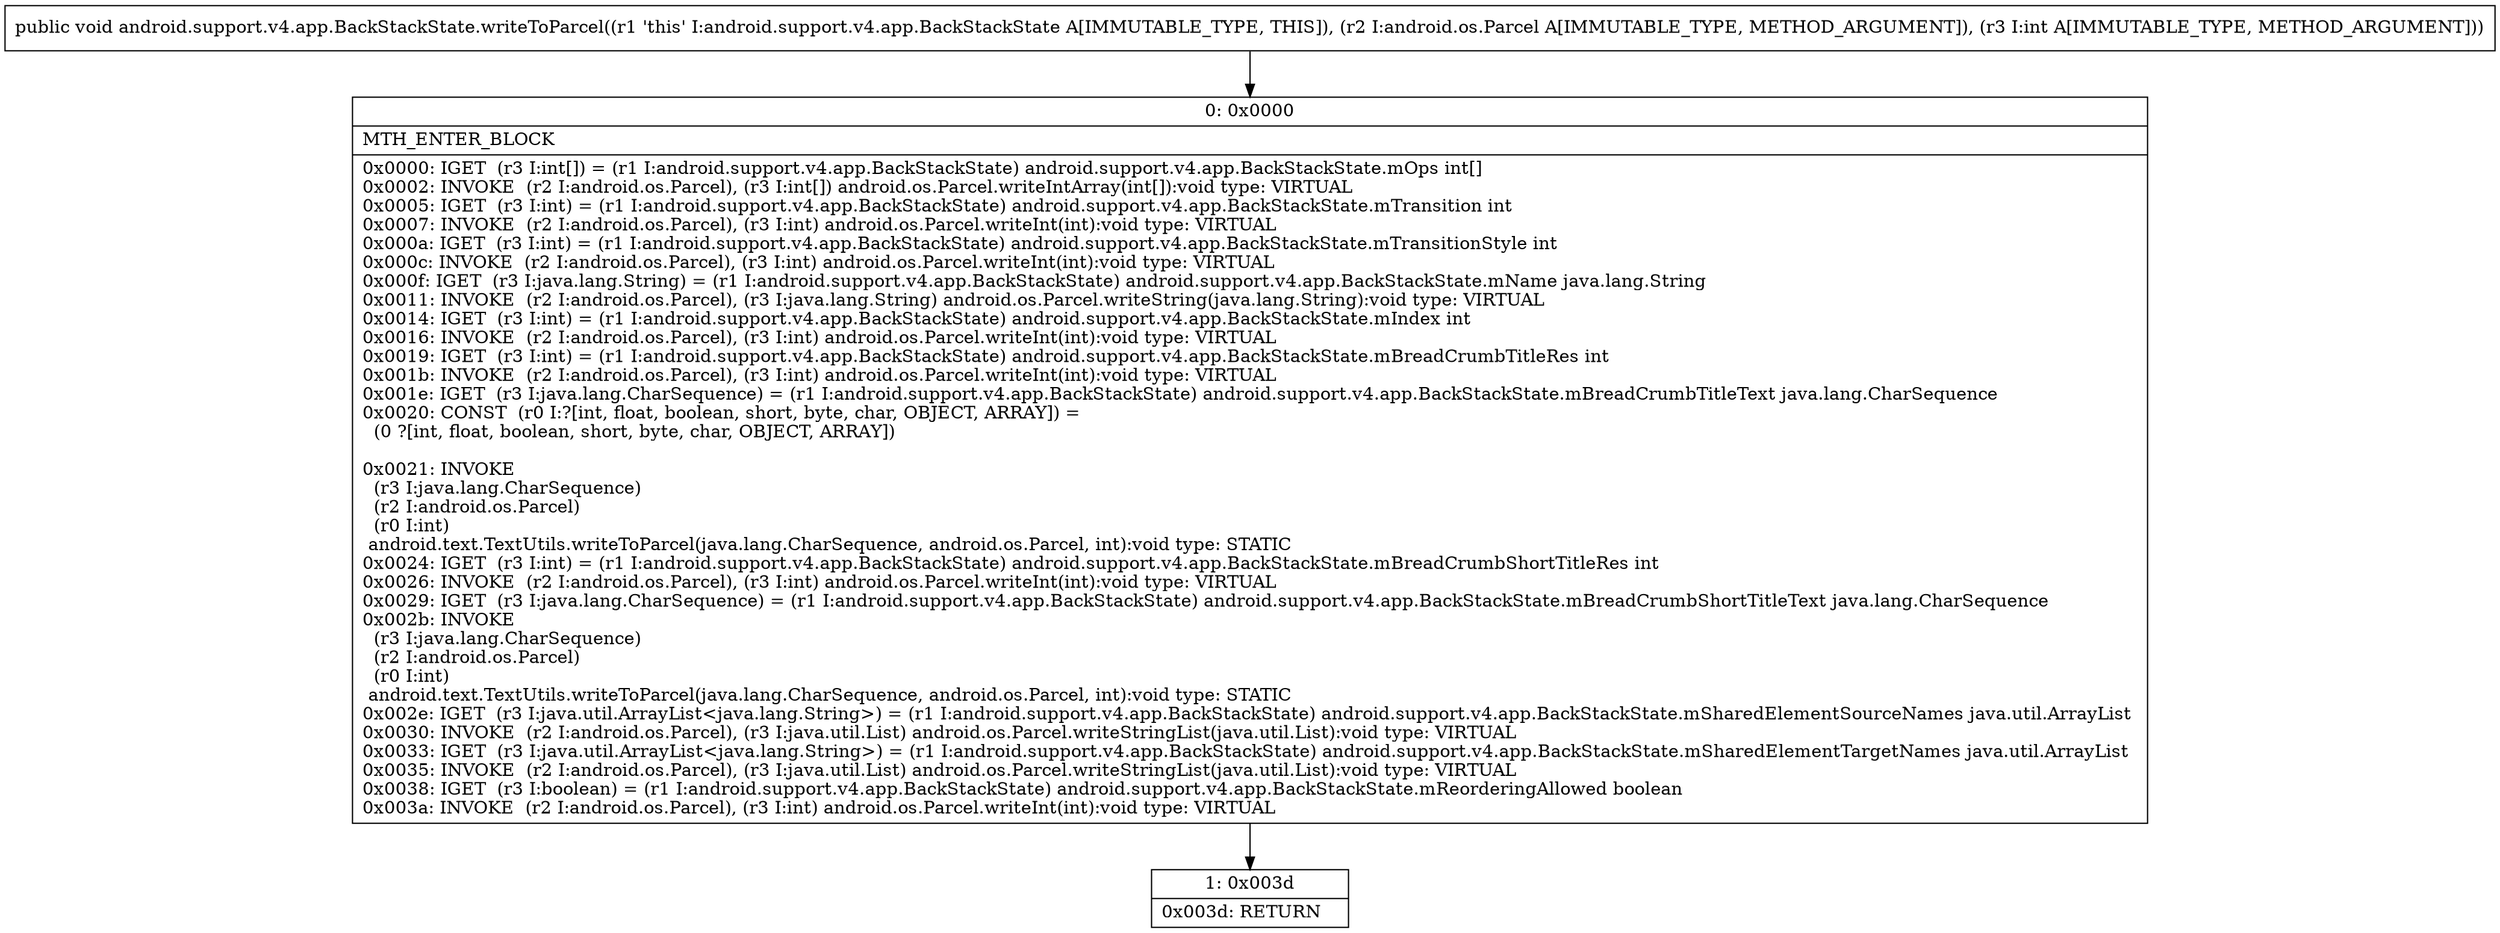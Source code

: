 digraph "CFG forandroid.support.v4.app.BackStackState.writeToParcel(Landroid\/os\/Parcel;I)V" {
Node_0 [shape=record,label="{0\:\ 0x0000|MTH_ENTER_BLOCK\l|0x0000: IGET  (r3 I:int[]) = (r1 I:android.support.v4.app.BackStackState) android.support.v4.app.BackStackState.mOps int[] \l0x0002: INVOKE  (r2 I:android.os.Parcel), (r3 I:int[]) android.os.Parcel.writeIntArray(int[]):void type: VIRTUAL \l0x0005: IGET  (r3 I:int) = (r1 I:android.support.v4.app.BackStackState) android.support.v4.app.BackStackState.mTransition int \l0x0007: INVOKE  (r2 I:android.os.Parcel), (r3 I:int) android.os.Parcel.writeInt(int):void type: VIRTUAL \l0x000a: IGET  (r3 I:int) = (r1 I:android.support.v4.app.BackStackState) android.support.v4.app.BackStackState.mTransitionStyle int \l0x000c: INVOKE  (r2 I:android.os.Parcel), (r3 I:int) android.os.Parcel.writeInt(int):void type: VIRTUAL \l0x000f: IGET  (r3 I:java.lang.String) = (r1 I:android.support.v4.app.BackStackState) android.support.v4.app.BackStackState.mName java.lang.String \l0x0011: INVOKE  (r2 I:android.os.Parcel), (r3 I:java.lang.String) android.os.Parcel.writeString(java.lang.String):void type: VIRTUAL \l0x0014: IGET  (r3 I:int) = (r1 I:android.support.v4.app.BackStackState) android.support.v4.app.BackStackState.mIndex int \l0x0016: INVOKE  (r2 I:android.os.Parcel), (r3 I:int) android.os.Parcel.writeInt(int):void type: VIRTUAL \l0x0019: IGET  (r3 I:int) = (r1 I:android.support.v4.app.BackStackState) android.support.v4.app.BackStackState.mBreadCrumbTitleRes int \l0x001b: INVOKE  (r2 I:android.os.Parcel), (r3 I:int) android.os.Parcel.writeInt(int):void type: VIRTUAL \l0x001e: IGET  (r3 I:java.lang.CharSequence) = (r1 I:android.support.v4.app.BackStackState) android.support.v4.app.BackStackState.mBreadCrumbTitleText java.lang.CharSequence \l0x0020: CONST  (r0 I:?[int, float, boolean, short, byte, char, OBJECT, ARRAY]) = \l  (0 ?[int, float, boolean, short, byte, char, OBJECT, ARRAY])\l \l0x0021: INVOKE  \l  (r3 I:java.lang.CharSequence)\l  (r2 I:android.os.Parcel)\l  (r0 I:int)\l android.text.TextUtils.writeToParcel(java.lang.CharSequence, android.os.Parcel, int):void type: STATIC \l0x0024: IGET  (r3 I:int) = (r1 I:android.support.v4.app.BackStackState) android.support.v4.app.BackStackState.mBreadCrumbShortTitleRes int \l0x0026: INVOKE  (r2 I:android.os.Parcel), (r3 I:int) android.os.Parcel.writeInt(int):void type: VIRTUAL \l0x0029: IGET  (r3 I:java.lang.CharSequence) = (r1 I:android.support.v4.app.BackStackState) android.support.v4.app.BackStackState.mBreadCrumbShortTitleText java.lang.CharSequence \l0x002b: INVOKE  \l  (r3 I:java.lang.CharSequence)\l  (r2 I:android.os.Parcel)\l  (r0 I:int)\l android.text.TextUtils.writeToParcel(java.lang.CharSequence, android.os.Parcel, int):void type: STATIC \l0x002e: IGET  (r3 I:java.util.ArrayList\<java.lang.String\>) = (r1 I:android.support.v4.app.BackStackState) android.support.v4.app.BackStackState.mSharedElementSourceNames java.util.ArrayList \l0x0030: INVOKE  (r2 I:android.os.Parcel), (r3 I:java.util.List) android.os.Parcel.writeStringList(java.util.List):void type: VIRTUAL \l0x0033: IGET  (r3 I:java.util.ArrayList\<java.lang.String\>) = (r1 I:android.support.v4.app.BackStackState) android.support.v4.app.BackStackState.mSharedElementTargetNames java.util.ArrayList \l0x0035: INVOKE  (r2 I:android.os.Parcel), (r3 I:java.util.List) android.os.Parcel.writeStringList(java.util.List):void type: VIRTUAL \l0x0038: IGET  (r3 I:boolean) = (r1 I:android.support.v4.app.BackStackState) android.support.v4.app.BackStackState.mReorderingAllowed boolean \l0x003a: INVOKE  (r2 I:android.os.Parcel), (r3 I:int) android.os.Parcel.writeInt(int):void type: VIRTUAL \l}"];
Node_1 [shape=record,label="{1\:\ 0x003d|0x003d: RETURN   \l}"];
MethodNode[shape=record,label="{public void android.support.v4.app.BackStackState.writeToParcel((r1 'this' I:android.support.v4.app.BackStackState A[IMMUTABLE_TYPE, THIS]), (r2 I:android.os.Parcel A[IMMUTABLE_TYPE, METHOD_ARGUMENT]), (r3 I:int A[IMMUTABLE_TYPE, METHOD_ARGUMENT])) }"];
MethodNode -> Node_0;
Node_0 -> Node_1;
}

